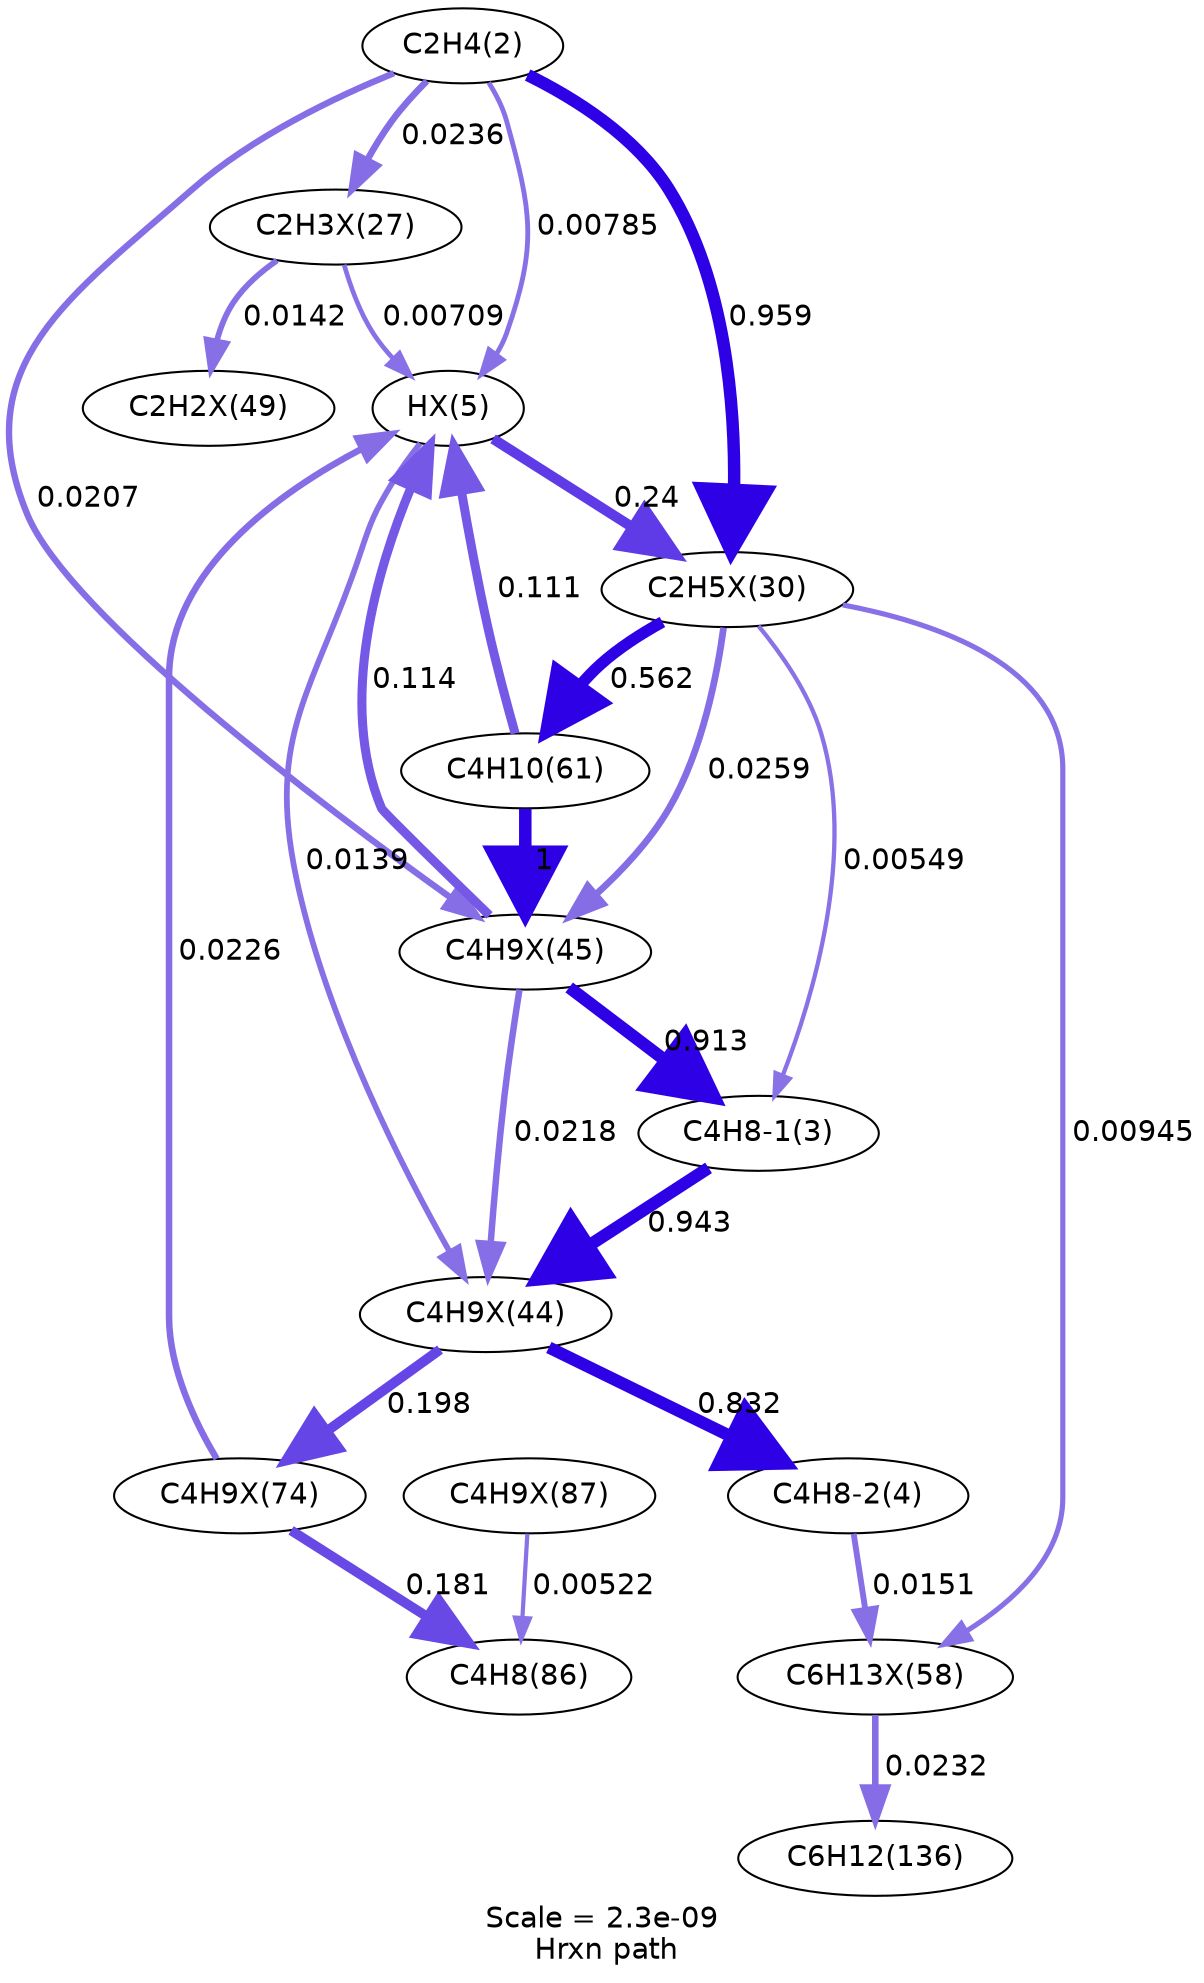 digraph reaction_paths {
center=1;
s5 -> s12[fontname="Helvetica", style="setlinewidth(2.34)", arrowsize=1.17, color="0.7, 0.508, 0.9"
, label=" 0.00785"];
s5 -> s13[fontname="Helvetica", style="setlinewidth(3.17)", arrowsize=1.59, color="0.7, 0.524, 0.9"
, label=" 0.0236"];
s5 -> s14[fontname="Helvetica", style="setlinewidth(5.97)", arrowsize=2.98, color="0.7, 1.46, 0.9"
, label=" 0.959"];
s5 -> s16[fontname="Helvetica", style="setlinewidth(3.07)", arrowsize=1.54, color="0.7, 0.521, 0.9"
, label=" 0.0207"];
s13 -> s12[fontname="Helvetica", style="setlinewidth(2.26)", arrowsize=1.13, color="0.7, 0.507, 0.9"
, label=" 0.00709"];
s12 -> s14[fontname="Helvetica", style="setlinewidth(4.92)", arrowsize=2.46, color="0.7, 0.74, 0.9"
, label=" 0.24"];
s8 -> s12[fontname="Helvetica", style="setlinewidth(4.34)", arrowsize=2.17, color="0.7, 0.611, 0.9"
, label=" 0.111"];
s16 -> s12[fontname="Helvetica", style="setlinewidth(4.36)", arrowsize=2.18, color="0.7, 0.614, 0.9"
, label=" 0.114"];
s12 -> s15[fontname="Helvetica", style="setlinewidth(2.77)", arrowsize=1.39, color="0.7, 0.514, 0.9"
, label=" 0.0139"];
s19 -> s12[fontname="Helvetica", style="setlinewidth(3.14)", arrowsize=1.57, color="0.7, 0.523, 0.9"
, label=" 0.0226"];
s13 -> s17[fontname="Helvetica", style="setlinewidth(2.79)", arrowsize=1.39, color="0.7, 0.514, 0.9"
, label=" 0.0142"];
s14 -> s6[fontname="Helvetica", style="setlinewidth(2.07)", arrowsize=1.04, color="0.7, 0.505, 0.9"
, label=" 0.00549"];
s16 -> s6[fontname="Helvetica", style="setlinewidth(5.93)", arrowsize=2.97, color="0.7, 1.41, 0.9"
, label=" 0.913"];
s6 -> s15[fontname="Helvetica", style="setlinewidth(5.96)", arrowsize=2.98, color="0.7, 1.44, 0.9"
, label=" 0.943"];
s14 -> s8[fontname="Helvetica", style="setlinewidth(5.56)", arrowsize=2.78, color="0.7, 1.06, 0.9"
, label=" 0.562"];
s14 -> s16[fontname="Helvetica", style="setlinewidth(3.24)", arrowsize=1.62, color="0.7, 0.526, 0.9"
, label=" 0.0259"];
s14 -> s18[fontname="Helvetica", style="setlinewidth(2.48)", arrowsize=1.24, color="0.7, 0.509, 0.9"
, label=" 0.00945"];
s8 -> s16[fontname="Helvetica", style="setlinewidth(6)", arrowsize=3, color="0.7, 1.5, 0.9"
, label=" 1"];
s16 -> s15[fontname="Helvetica", style="setlinewidth(3.11)", arrowsize=1.56, color="0.7, 0.522, 0.9"
, label=" 0.0218"];
s15 -> s7[fontname="Helvetica", style="setlinewidth(5.86)", arrowsize=2.93, color="0.7, 1.33, 0.9"
, label=" 0.832"];
s15 -> s19[fontname="Helvetica", style="setlinewidth(4.78)", arrowsize=2.39, color="0.7, 0.698, 0.9"
, label=" 0.198"];
s7 -> s18[fontname="Helvetica", style="setlinewidth(2.84)", arrowsize=1.42, color="0.7, 0.515, 0.9"
, label=" 0.0151"];
s19 -> s9[fontname="Helvetica", style="setlinewidth(4.71)", arrowsize=2.35, color="0.7, 0.681, 0.9"
, label=" 0.181"];
s20 -> s9[fontname="Helvetica", style="setlinewidth(2.03)", arrowsize=1.02, color="0.7, 0.505, 0.9"
, label=" 0.00522"];
s18 -> s10[fontname="Helvetica", style="setlinewidth(3.16)", arrowsize=1.58, color="0.7, 0.523, 0.9"
, label=" 0.0232"];
s5 [ fontname="Helvetica", label="C2H4(2)"];
s6 [ fontname="Helvetica", label="C4H8-1(3)"];
s7 [ fontname="Helvetica", label="C4H8-2(4)"];
s8 [ fontname="Helvetica", label="C4H10(61)"];
s9 [ fontname="Helvetica", label="C4H8(86)"];
s10 [ fontname="Helvetica", label="C6H12(136)"];
s12 [ fontname="Helvetica", label="HX(5)"];
s13 [ fontname="Helvetica", label="C2H3X(27)"];
s14 [ fontname="Helvetica", label="C2H5X(30)"];
s15 [ fontname="Helvetica", label="C4H9X(44)"];
s16 [ fontname="Helvetica", label="C4H9X(45)"];
s17 [ fontname="Helvetica", label="C2H2X(49)"];
s18 [ fontname="Helvetica", label="C6H13X(58)"];
s19 [ fontname="Helvetica", label="C4H9X(74)"];
s20 [ fontname="Helvetica", label="C4H9X(87)"];
 label = "Scale = 2.3e-09\l Hrxn path";
 fontname = "Helvetica";
}
